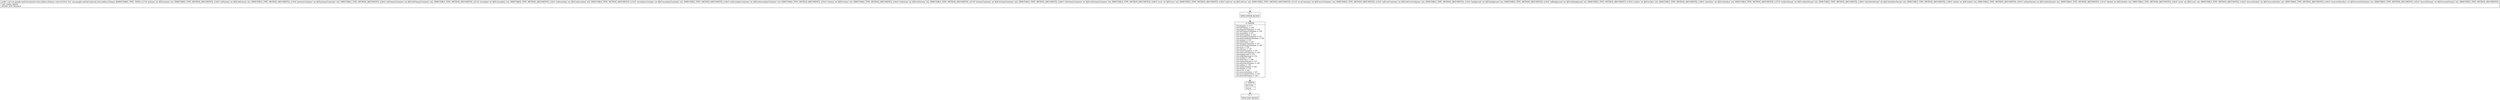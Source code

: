 digraph "CFG forcom.google.android.material.color.utilities.Scheme.\<init\>(IIIIIIIIIIIIIIIIIIIIIIIIIIIII)V" {
Node_4 [shape=record,label="{4\:\ ?|MTH_ENTER_BLOCK\l}"];
Node_6 [shape=record,label="{6\:\ 0x0000|r16.primary = r17\lr16.onPrimary = r18\lr16.primaryContainer = r19\lr16.onPrimaryContainer = r20\lr16.secondary = r21\lr16.onSecondary = r22\lr16.secondaryContainer = r23\lr16.onSecondaryContainer = r24\lr16.tertiary = r25\lr16.onTertiary = r26\lr16.tertiaryContainer = r27\lr16.onTertiaryContainer = r28\lr16.error = r29\lr16.onError = r30\lr16.errorContainer = r31\lr16.onErrorContainer = r32\lr16.background = r33\lr16.onBackground = r34\lr16.surface = r35\lr16.onSurface = r36\lr16.surfaceVariant = r37\lr16.onSurfaceVariant = r38\lr16.outline = r39\lr16.outlineVariant = r40\lr16.shadow = r41\lr16.scrim = r42\lr16.inverseSurface = r43\lr16.inverseOnSurface = r44\lr16.inversePrimary = r45\l}"];
Node_7 [shape=record,label="{7\:\ 0x0079|RETURN\l|return\l}"];
Node_5 [shape=record,label="{5\:\ ?|MTH_EXIT_BLOCK\l}"];
MethodNode[shape=record,label="{public void com.google.android.material.color.utilities.Scheme.\<init\>((r16v0 'this' com.google.android.material.color.utilities.Scheme A[IMMUTABLE_TYPE, THIS]), (r17v0 'primary' int A[D('primary' int), IMMUTABLE_TYPE, METHOD_ARGUMENT]), (r18v0 'onPrimary' int A[D('onPrimary' int), IMMUTABLE_TYPE, METHOD_ARGUMENT]), (r19v0 'primaryContainer' int A[D('primaryContainer' int), IMMUTABLE_TYPE, METHOD_ARGUMENT]), (r20v0 'onPrimaryContainer' int A[D('onPrimaryContainer' int), IMMUTABLE_TYPE, METHOD_ARGUMENT]), (r21v0 'secondary' int A[D('secondary' int), IMMUTABLE_TYPE, METHOD_ARGUMENT]), (r22v0 'onSecondary' int A[D('onSecondary' int), IMMUTABLE_TYPE, METHOD_ARGUMENT]), (r23v0 'secondaryContainer' int A[D('secondaryContainer' int), IMMUTABLE_TYPE, METHOD_ARGUMENT]), (r24v0 'onSecondaryContainer' int A[D('onSecondaryContainer' int), IMMUTABLE_TYPE, METHOD_ARGUMENT]), (r25v0 'tertiary' int A[D('tertiary' int), IMMUTABLE_TYPE, METHOD_ARGUMENT]), (r26v0 'onTertiary' int A[D('onTertiary' int), IMMUTABLE_TYPE, METHOD_ARGUMENT]), (r27v0 'tertiaryContainer' int A[D('tertiaryContainer' int), IMMUTABLE_TYPE, METHOD_ARGUMENT]), (r28v0 'onTertiaryContainer' int A[D('onTertiaryContainer' int), IMMUTABLE_TYPE, METHOD_ARGUMENT]), (r29v0 'error' int A[D('error' int), IMMUTABLE_TYPE, METHOD_ARGUMENT]), (r30v0 'onError' int A[D('onError' int), IMMUTABLE_TYPE, METHOD_ARGUMENT]), (r31v0 'errorContainer' int A[D('errorContainer' int), IMMUTABLE_TYPE, METHOD_ARGUMENT]), (r32v0 'onErrorContainer' int A[D('onErrorContainer' int), IMMUTABLE_TYPE, METHOD_ARGUMENT]), (r33v0 'background' int A[D('background' int), IMMUTABLE_TYPE, METHOD_ARGUMENT]), (r34v0 'onBackground' int A[D('onBackground' int), IMMUTABLE_TYPE, METHOD_ARGUMENT]), (r35v0 'surface' int A[D('surface' int), IMMUTABLE_TYPE, METHOD_ARGUMENT]), (r36v0 'onSurface' int A[D('onSurface' int), IMMUTABLE_TYPE, METHOD_ARGUMENT]), (r37v0 'surfaceVariant' int A[D('surfaceVariant' int), IMMUTABLE_TYPE, METHOD_ARGUMENT]), (r38v0 'onSurfaceVariant' int A[D('onSurfaceVariant' int), IMMUTABLE_TYPE, METHOD_ARGUMENT]), (r39v0 'outline' int A[D('outline' int), IMMUTABLE_TYPE, METHOD_ARGUMENT]), (r40v0 'outlineVariant' int A[D('outlineVariant' int), IMMUTABLE_TYPE, METHOD_ARGUMENT]), (r41v0 'shadow' int A[D('shadow' int), IMMUTABLE_TYPE, METHOD_ARGUMENT]), (r42v0 'scrim' int A[D('scrim' int), IMMUTABLE_TYPE, METHOD_ARGUMENT]), (r43v0 'inverseSurface' int A[D('inverseSurface' int), IMMUTABLE_TYPE, METHOD_ARGUMENT]), (r44v0 'inverseOnSurface' int A[D('inverseOnSurface' int), IMMUTABLE_TYPE, METHOD_ARGUMENT]), (r45v0 'inversePrimary' int A[D('inversePrimary' int), IMMUTABLE_TYPE, METHOD_ARGUMENT]))  | USE_LINES_HINTS\lINLINE_NOT_NEEDED\l}"];
MethodNode -> Node_4;Node_4 -> Node_6;
Node_6 -> Node_7;
Node_7 -> Node_5;
}

